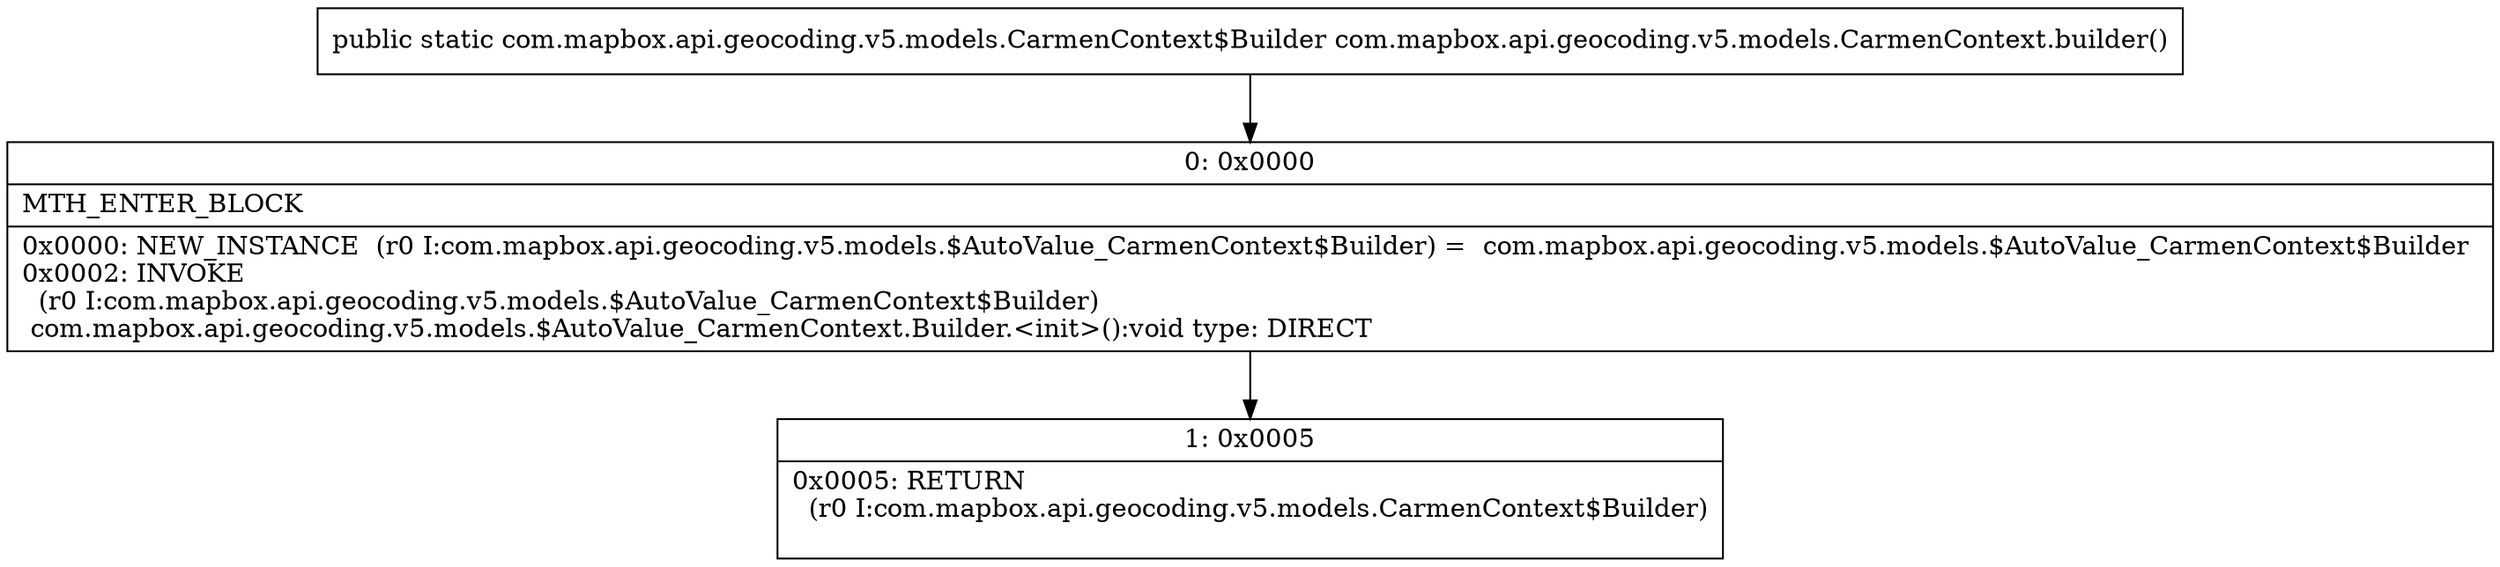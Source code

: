 digraph "CFG forcom.mapbox.api.geocoding.v5.models.CarmenContext.builder()Lcom\/mapbox\/api\/geocoding\/v5\/models\/CarmenContext$Builder;" {
Node_0 [shape=record,label="{0\:\ 0x0000|MTH_ENTER_BLOCK\l|0x0000: NEW_INSTANCE  (r0 I:com.mapbox.api.geocoding.v5.models.$AutoValue_CarmenContext$Builder) =  com.mapbox.api.geocoding.v5.models.$AutoValue_CarmenContext$Builder \l0x0002: INVOKE  \l  (r0 I:com.mapbox.api.geocoding.v5.models.$AutoValue_CarmenContext$Builder)\l com.mapbox.api.geocoding.v5.models.$AutoValue_CarmenContext.Builder.\<init\>():void type: DIRECT \l}"];
Node_1 [shape=record,label="{1\:\ 0x0005|0x0005: RETURN  \l  (r0 I:com.mapbox.api.geocoding.v5.models.CarmenContext$Builder)\l \l}"];
MethodNode[shape=record,label="{public static com.mapbox.api.geocoding.v5.models.CarmenContext$Builder com.mapbox.api.geocoding.v5.models.CarmenContext.builder() }"];
MethodNode -> Node_0;
Node_0 -> Node_1;
}

